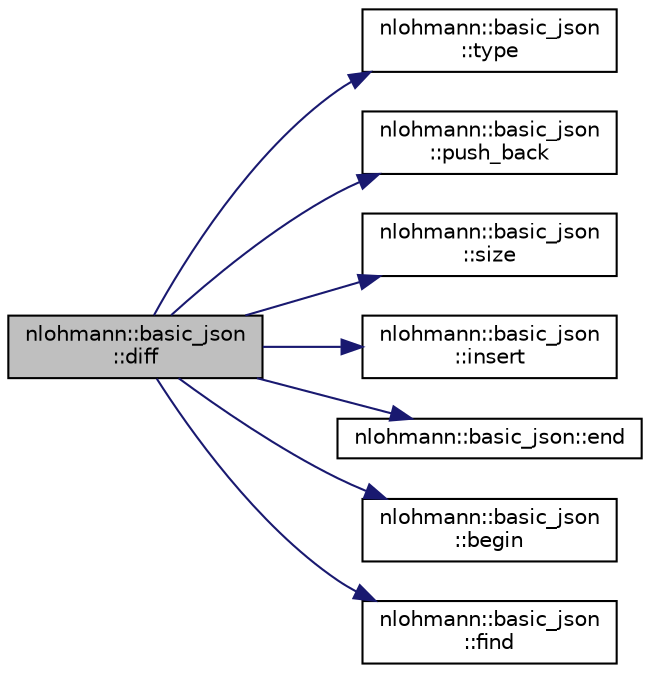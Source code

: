 digraph "nlohmann::basic_json::diff"
{
  edge [fontname="Helvetica",fontsize="10",labelfontname="Helvetica",labelfontsize="10"];
  node [fontname="Helvetica",fontsize="10",shape=record];
  rankdir="LR";
  Node58 [label="nlohmann::basic_json\l::diff",height=0.2,width=0.4,color="black", fillcolor="grey75", style="filled", fontcolor="black"];
  Node58 -> Node59 [color="midnightblue",fontsize="10",style="solid",fontname="Helvetica"];
  Node59 [label="nlohmann::basic_json\l::type",height=0.2,width=0.4,color="black", fillcolor="white", style="filled",URL="$classnlohmann_1_1basic__json.html#a2b2d781d7f2a4ee41bc0016e931cadf7",tooltip="return the type of the JSON value (explicit) "];
  Node58 -> Node60 [color="midnightblue",fontsize="10",style="solid",fontname="Helvetica"];
  Node60 [label="nlohmann::basic_json\l::push_back",height=0.2,width=0.4,color="black", fillcolor="white", style="filled",URL="$classnlohmann_1_1basic__json.html#ac8e523ddc8c2dd7e5d2daf0d49a9c0d7",tooltip="add an object to an array "];
  Node58 -> Node61 [color="midnightblue",fontsize="10",style="solid",fontname="Helvetica"];
  Node61 [label="nlohmann::basic_json\l::size",height=0.2,width=0.4,color="black", fillcolor="white", style="filled",URL="$classnlohmann_1_1basic__json.html#a25e27ad0c6d53c01871c5485e1f75b96",tooltip="returns the number of elements "];
  Node58 -> Node62 [color="midnightblue",fontsize="10",style="solid",fontname="Helvetica"];
  Node62 [label="nlohmann::basic_json\l::insert",height=0.2,width=0.4,color="black", fillcolor="white", style="filled",URL="$classnlohmann_1_1basic__json.html#a0136728f5db69d4051c77b94307abd6c",tooltip="inserts element "];
  Node58 -> Node63 [color="midnightblue",fontsize="10",style="solid",fontname="Helvetica"];
  Node63 [label="nlohmann::basic_json::end",height=0.2,width=0.4,color="black", fillcolor="white", style="filled",URL="$classnlohmann_1_1basic__json.html#a13e032a02a7fd8a93fdddc2fcbc4763c",tooltip="returns an iterator to one past the last element "];
  Node58 -> Node64 [color="midnightblue",fontsize="10",style="solid",fontname="Helvetica"];
  Node64 [label="nlohmann::basic_json\l::begin",height=0.2,width=0.4,color="black", fillcolor="white", style="filled",URL="$classnlohmann_1_1basic__json.html#a0ff28dac23f2bdecee9564d07f51dcdc",tooltip="returns an iterator to the first element "];
  Node58 -> Node65 [color="midnightblue",fontsize="10",style="solid",fontname="Helvetica"];
  Node65 [label="nlohmann::basic_json\l::find",height=0.2,width=0.4,color="black", fillcolor="white", style="filled",URL="$classnlohmann_1_1basic__json.html#aeed33787bd362c7ead59a4ba945392db",tooltip="find an element in a JSON object "];
}
